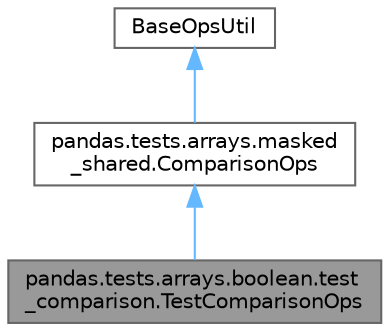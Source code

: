 digraph "pandas.tests.arrays.boolean.test_comparison.TestComparisonOps"
{
 // LATEX_PDF_SIZE
  bgcolor="transparent";
  edge [fontname=Helvetica,fontsize=10,labelfontname=Helvetica,labelfontsize=10];
  node [fontname=Helvetica,fontsize=10,shape=box,height=0.2,width=0.4];
  Node1 [id="Node000001",label="pandas.tests.arrays.boolean.test\l_comparison.TestComparisonOps",height=0.2,width=0.4,color="gray40", fillcolor="grey60", style="filled", fontcolor="black",tooltip=" "];
  Node2 -> Node1 [id="edge3_Node000001_Node000002",dir="back",color="steelblue1",style="solid",tooltip=" "];
  Node2 [id="Node000002",label="pandas.tests.arrays.masked\l_shared.ComparisonOps",height=0.2,width=0.4,color="gray40", fillcolor="white", style="filled",URL="$classpandas_1_1tests_1_1arrays_1_1masked__shared_1_1ComparisonOps.html",tooltip=" "];
  Node3 -> Node2 [id="edge4_Node000002_Node000003",dir="back",color="steelblue1",style="solid",tooltip=" "];
  Node3 [id="Node000003",label="BaseOpsUtil",height=0.2,width=0.4,color="gray40", fillcolor="white", style="filled",tooltip=" "];
}

